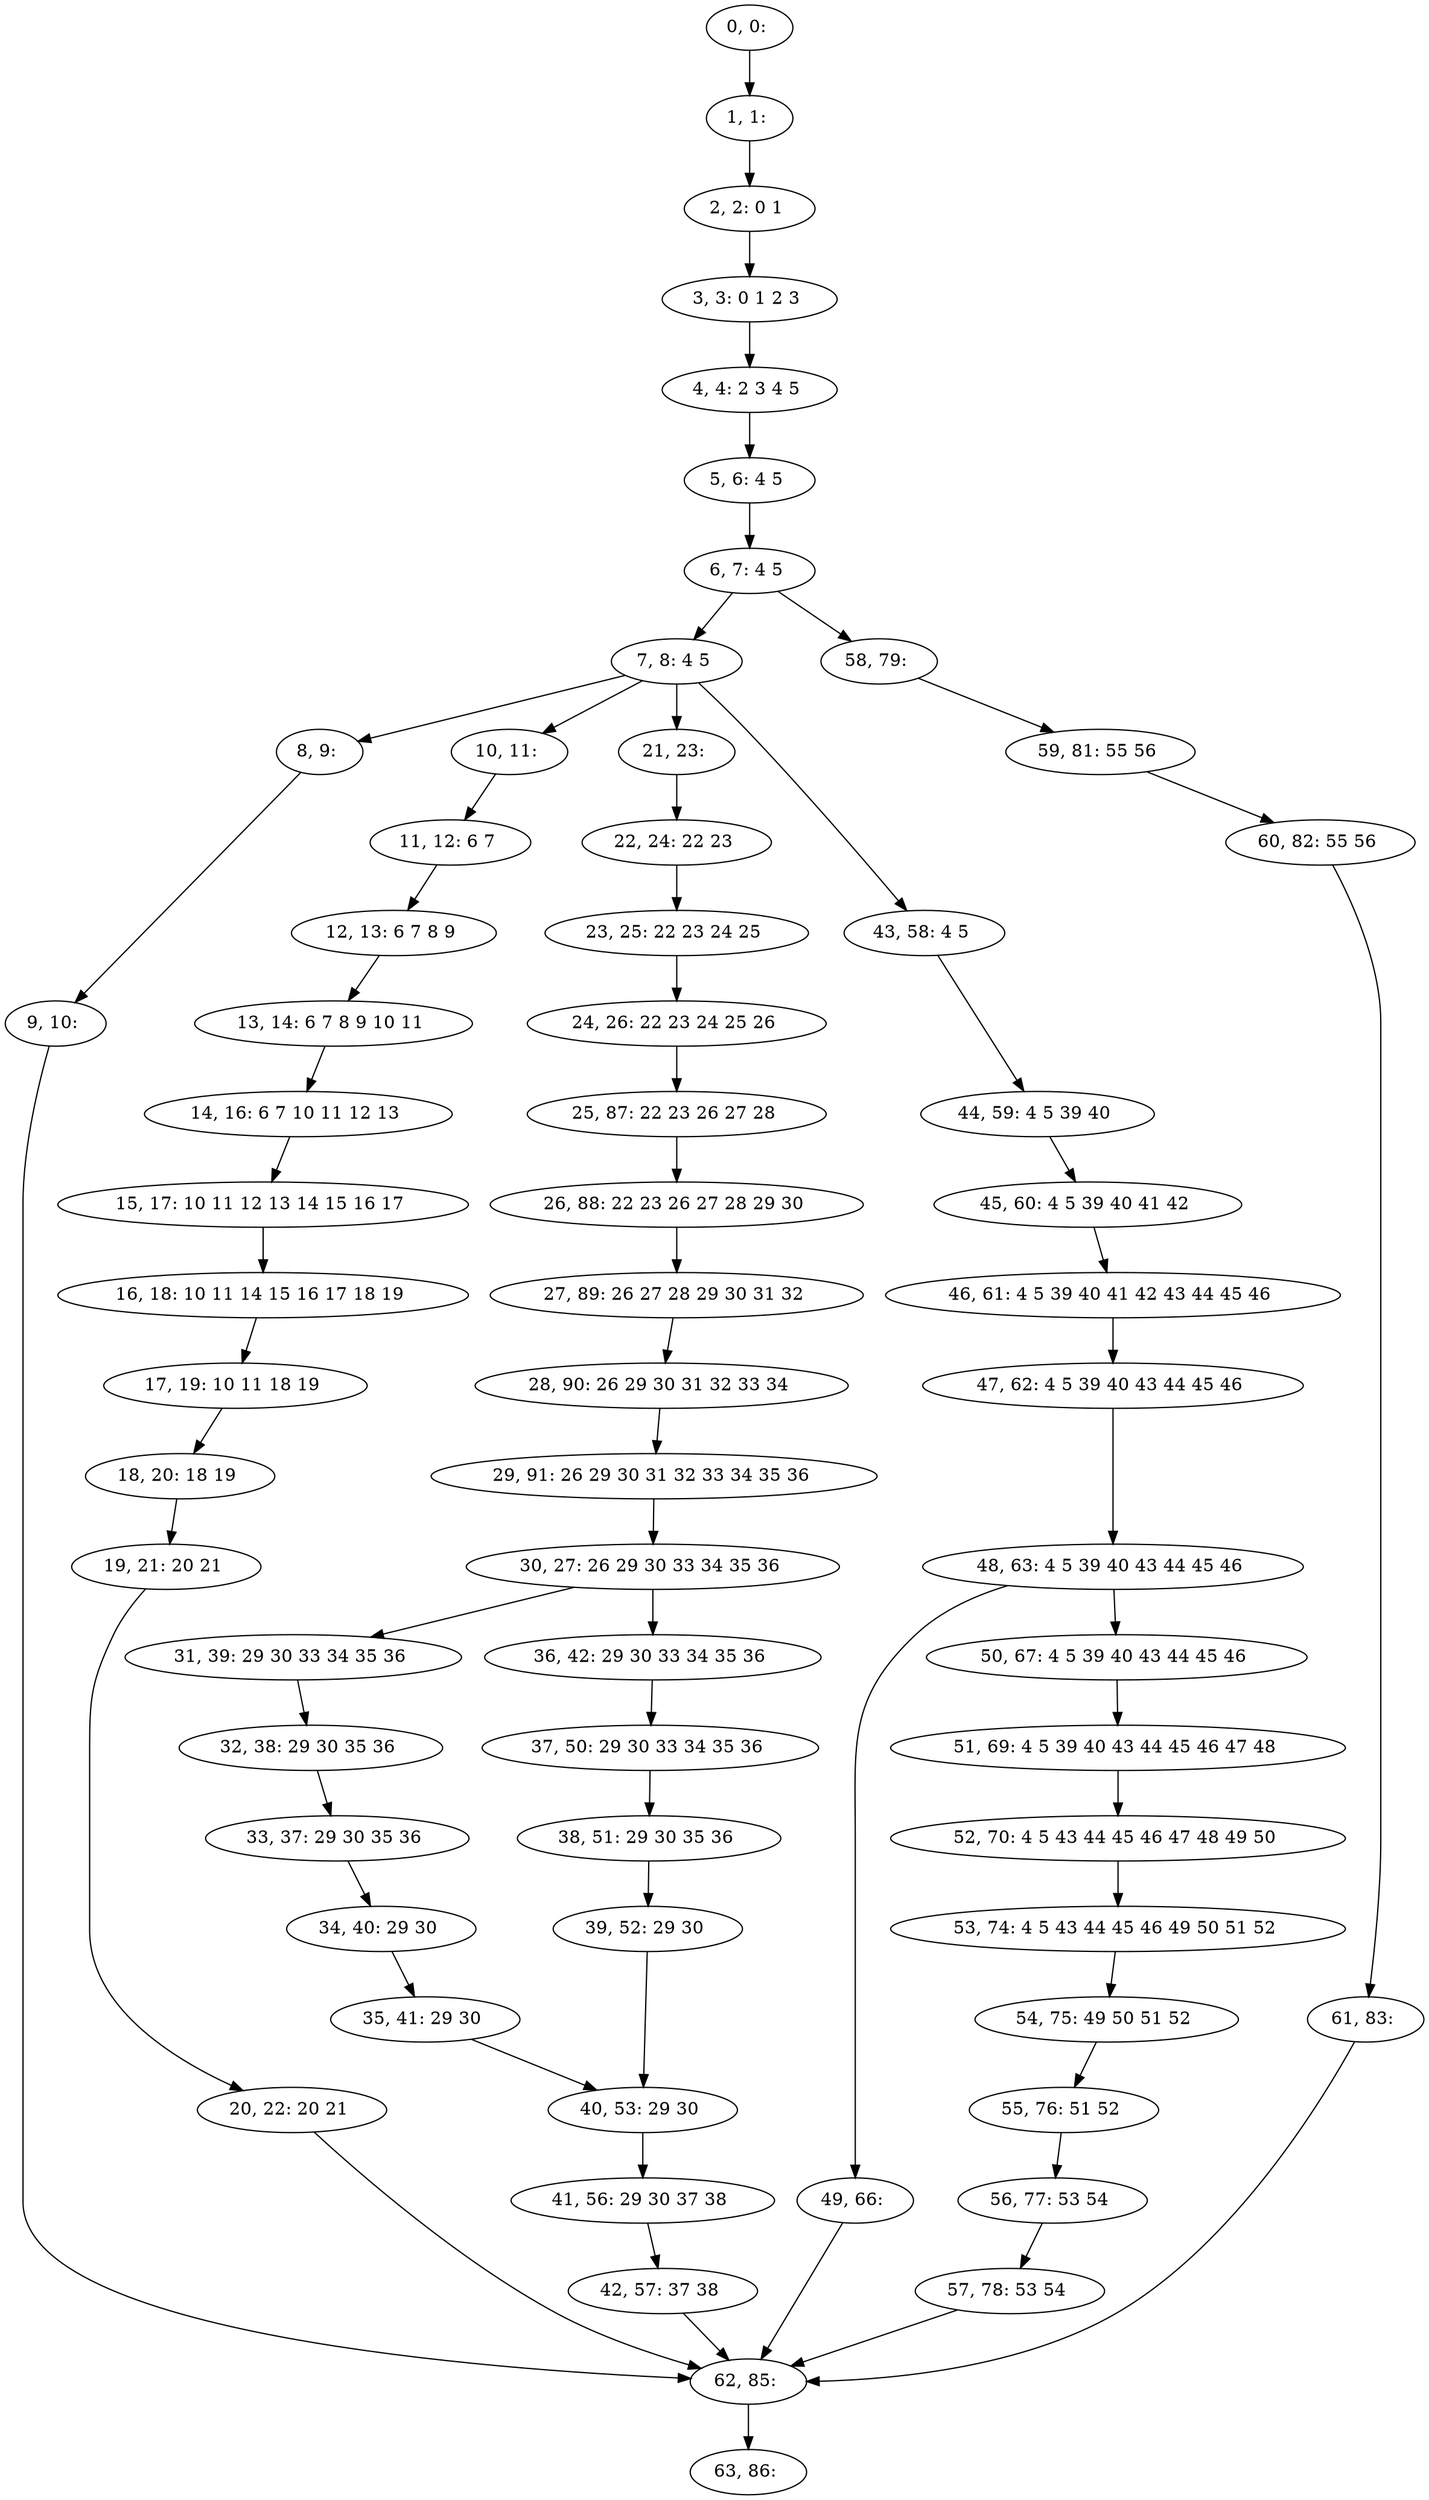digraph G {
0[label="0, 0: "];
1[label="1, 1: "];
2[label="2, 2: 0 1 "];
3[label="3, 3: 0 1 2 3 "];
4[label="4, 4: 2 3 4 5 "];
5[label="5, 6: 4 5 "];
6[label="6, 7: 4 5 "];
7[label="7, 8: 4 5 "];
8[label="8, 9: "];
9[label="9, 10: "];
10[label="10, 11: "];
11[label="11, 12: 6 7 "];
12[label="12, 13: 6 7 8 9 "];
13[label="13, 14: 6 7 8 9 10 11 "];
14[label="14, 16: 6 7 10 11 12 13 "];
15[label="15, 17: 10 11 12 13 14 15 16 17 "];
16[label="16, 18: 10 11 14 15 16 17 18 19 "];
17[label="17, 19: 10 11 18 19 "];
18[label="18, 20: 18 19 "];
19[label="19, 21: 20 21 "];
20[label="20, 22: 20 21 "];
21[label="21, 23: "];
22[label="22, 24: 22 23 "];
23[label="23, 25: 22 23 24 25 "];
24[label="24, 26: 22 23 24 25 26 "];
25[label="25, 87: 22 23 26 27 28 "];
26[label="26, 88: 22 23 26 27 28 29 30 "];
27[label="27, 89: 26 27 28 29 30 31 32 "];
28[label="28, 90: 26 29 30 31 32 33 34 "];
29[label="29, 91: 26 29 30 31 32 33 34 35 36 "];
30[label="30, 27: 26 29 30 33 34 35 36 "];
31[label="31, 39: 29 30 33 34 35 36 "];
32[label="32, 38: 29 30 35 36 "];
33[label="33, 37: 29 30 35 36 "];
34[label="34, 40: 29 30 "];
35[label="35, 41: 29 30 "];
36[label="36, 42: 29 30 33 34 35 36 "];
37[label="37, 50: 29 30 33 34 35 36 "];
38[label="38, 51: 29 30 35 36 "];
39[label="39, 52: 29 30 "];
40[label="40, 53: 29 30 "];
41[label="41, 56: 29 30 37 38 "];
42[label="42, 57: 37 38 "];
43[label="43, 58: 4 5 "];
44[label="44, 59: 4 5 39 40 "];
45[label="45, 60: 4 5 39 40 41 42 "];
46[label="46, 61: 4 5 39 40 41 42 43 44 45 46 "];
47[label="47, 62: 4 5 39 40 43 44 45 46 "];
48[label="48, 63: 4 5 39 40 43 44 45 46 "];
49[label="49, 66: "];
50[label="50, 67: 4 5 39 40 43 44 45 46 "];
51[label="51, 69: 4 5 39 40 43 44 45 46 47 48 "];
52[label="52, 70: 4 5 43 44 45 46 47 48 49 50 "];
53[label="53, 74: 4 5 43 44 45 46 49 50 51 52 "];
54[label="54, 75: 49 50 51 52 "];
55[label="55, 76: 51 52 "];
56[label="56, 77: 53 54 "];
57[label="57, 78: 53 54 "];
58[label="58, 79: "];
59[label="59, 81: 55 56 "];
60[label="60, 82: 55 56 "];
61[label="61, 83: "];
62[label="62, 85: "];
63[label="63, 86: "];
0->1 ;
1->2 ;
2->3 ;
3->4 ;
4->5 ;
5->6 ;
6->7 ;
6->58 ;
7->8 ;
7->10 ;
7->21 ;
7->43 ;
8->9 ;
9->62 ;
10->11 ;
11->12 ;
12->13 ;
13->14 ;
14->15 ;
15->16 ;
16->17 ;
17->18 ;
18->19 ;
19->20 ;
20->62 ;
21->22 ;
22->23 ;
23->24 ;
24->25 ;
25->26 ;
26->27 ;
27->28 ;
28->29 ;
29->30 ;
30->31 ;
30->36 ;
31->32 ;
32->33 ;
33->34 ;
34->35 ;
35->40 ;
36->37 ;
37->38 ;
38->39 ;
39->40 ;
40->41 ;
41->42 ;
42->62 ;
43->44 ;
44->45 ;
45->46 ;
46->47 ;
47->48 ;
48->49 ;
48->50 ;
49->62 ;
50->51 ;
51->52 ;
52->53 ;
53->54 ;
54->55 ;
55->56 ;
56->57 ;
57->62 ;
58->59 ;
59->60 ;
60->61 ;
61->62 ;
62->63 ;
}
